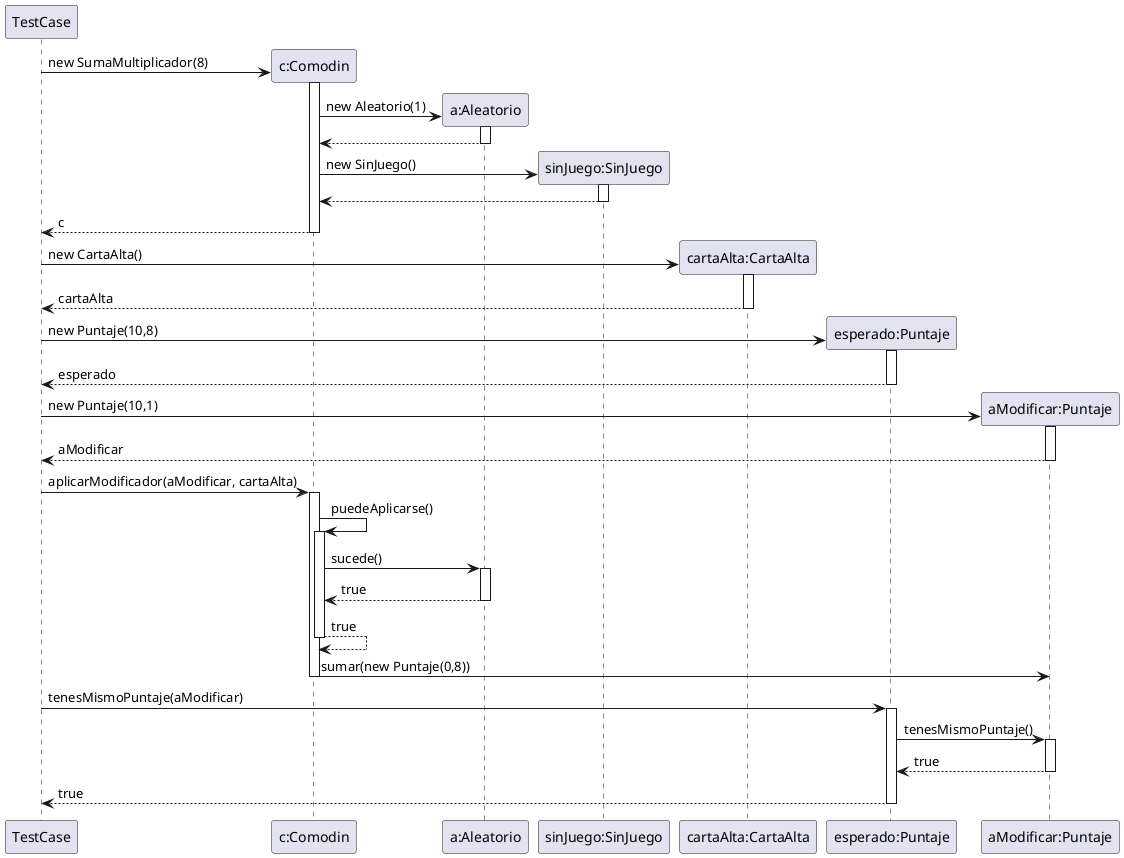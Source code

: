 @startuml casoDeUso1

TestCase -> "c:Comodin" as comodin **: new SumaMultiplicador(8)
activate comodin

comodin -> "a:Aleatorio" as aleatorio **: new Aleatorio(1)
activate aleatorio
comodin <-- aleatorio
deactivate aleatorio
comodin -> "sinJuego:SinJuego" as sinJuego ** : new SinJuego()
activate sinJuego
comodin <-- sinJuego
deactivate sinJuego
TestCase <-- comodin : c
deactivate comodin
TestCase -> "cartaAlta:CartaAlta" as cartaAlta ** :new CartaAlta()
activate cartaAlta
TestCase <-- cartaAlta :cartaAlta
deactivate cartaAlta



TestCase -> "esperado:Puntaje" as esperado **: new Puntaje(10,8)
activate esperado
TestCase <-- esperado :esperado
deactivate esperado
TestCase -> "aModificar:Puntaje" as aModificar **: new Puntaje(10,1)
activate aModificar
TestCase <-- aModificar :aModificar
deactivate aModificar

TestCase -> comodin : aplicarModificador(aModificar, cartaAlta)
activate comodin
comodin -> comodin : puedeAplicarse()
activate comodin
comodin -> aleatorio : sucede()
activate aleatorio
comodin <-- aleatorio : true
deactivate aleatorio

comodin --> comodin : true
deactivate comodin
comodin -> aModificar : sumar(new Puntaje(0,8))
deactivate comodin


TestCase -> esperado: tenesMismoPuntaje(aModificar)
activate esperado
esperado -> aModificar: tenesMismoPuntaje()
activate aModificar
esperado <-- aModificar : true
deactivate aModificar
TestCase <-- esperado :true
deactivate esperado

@enduml